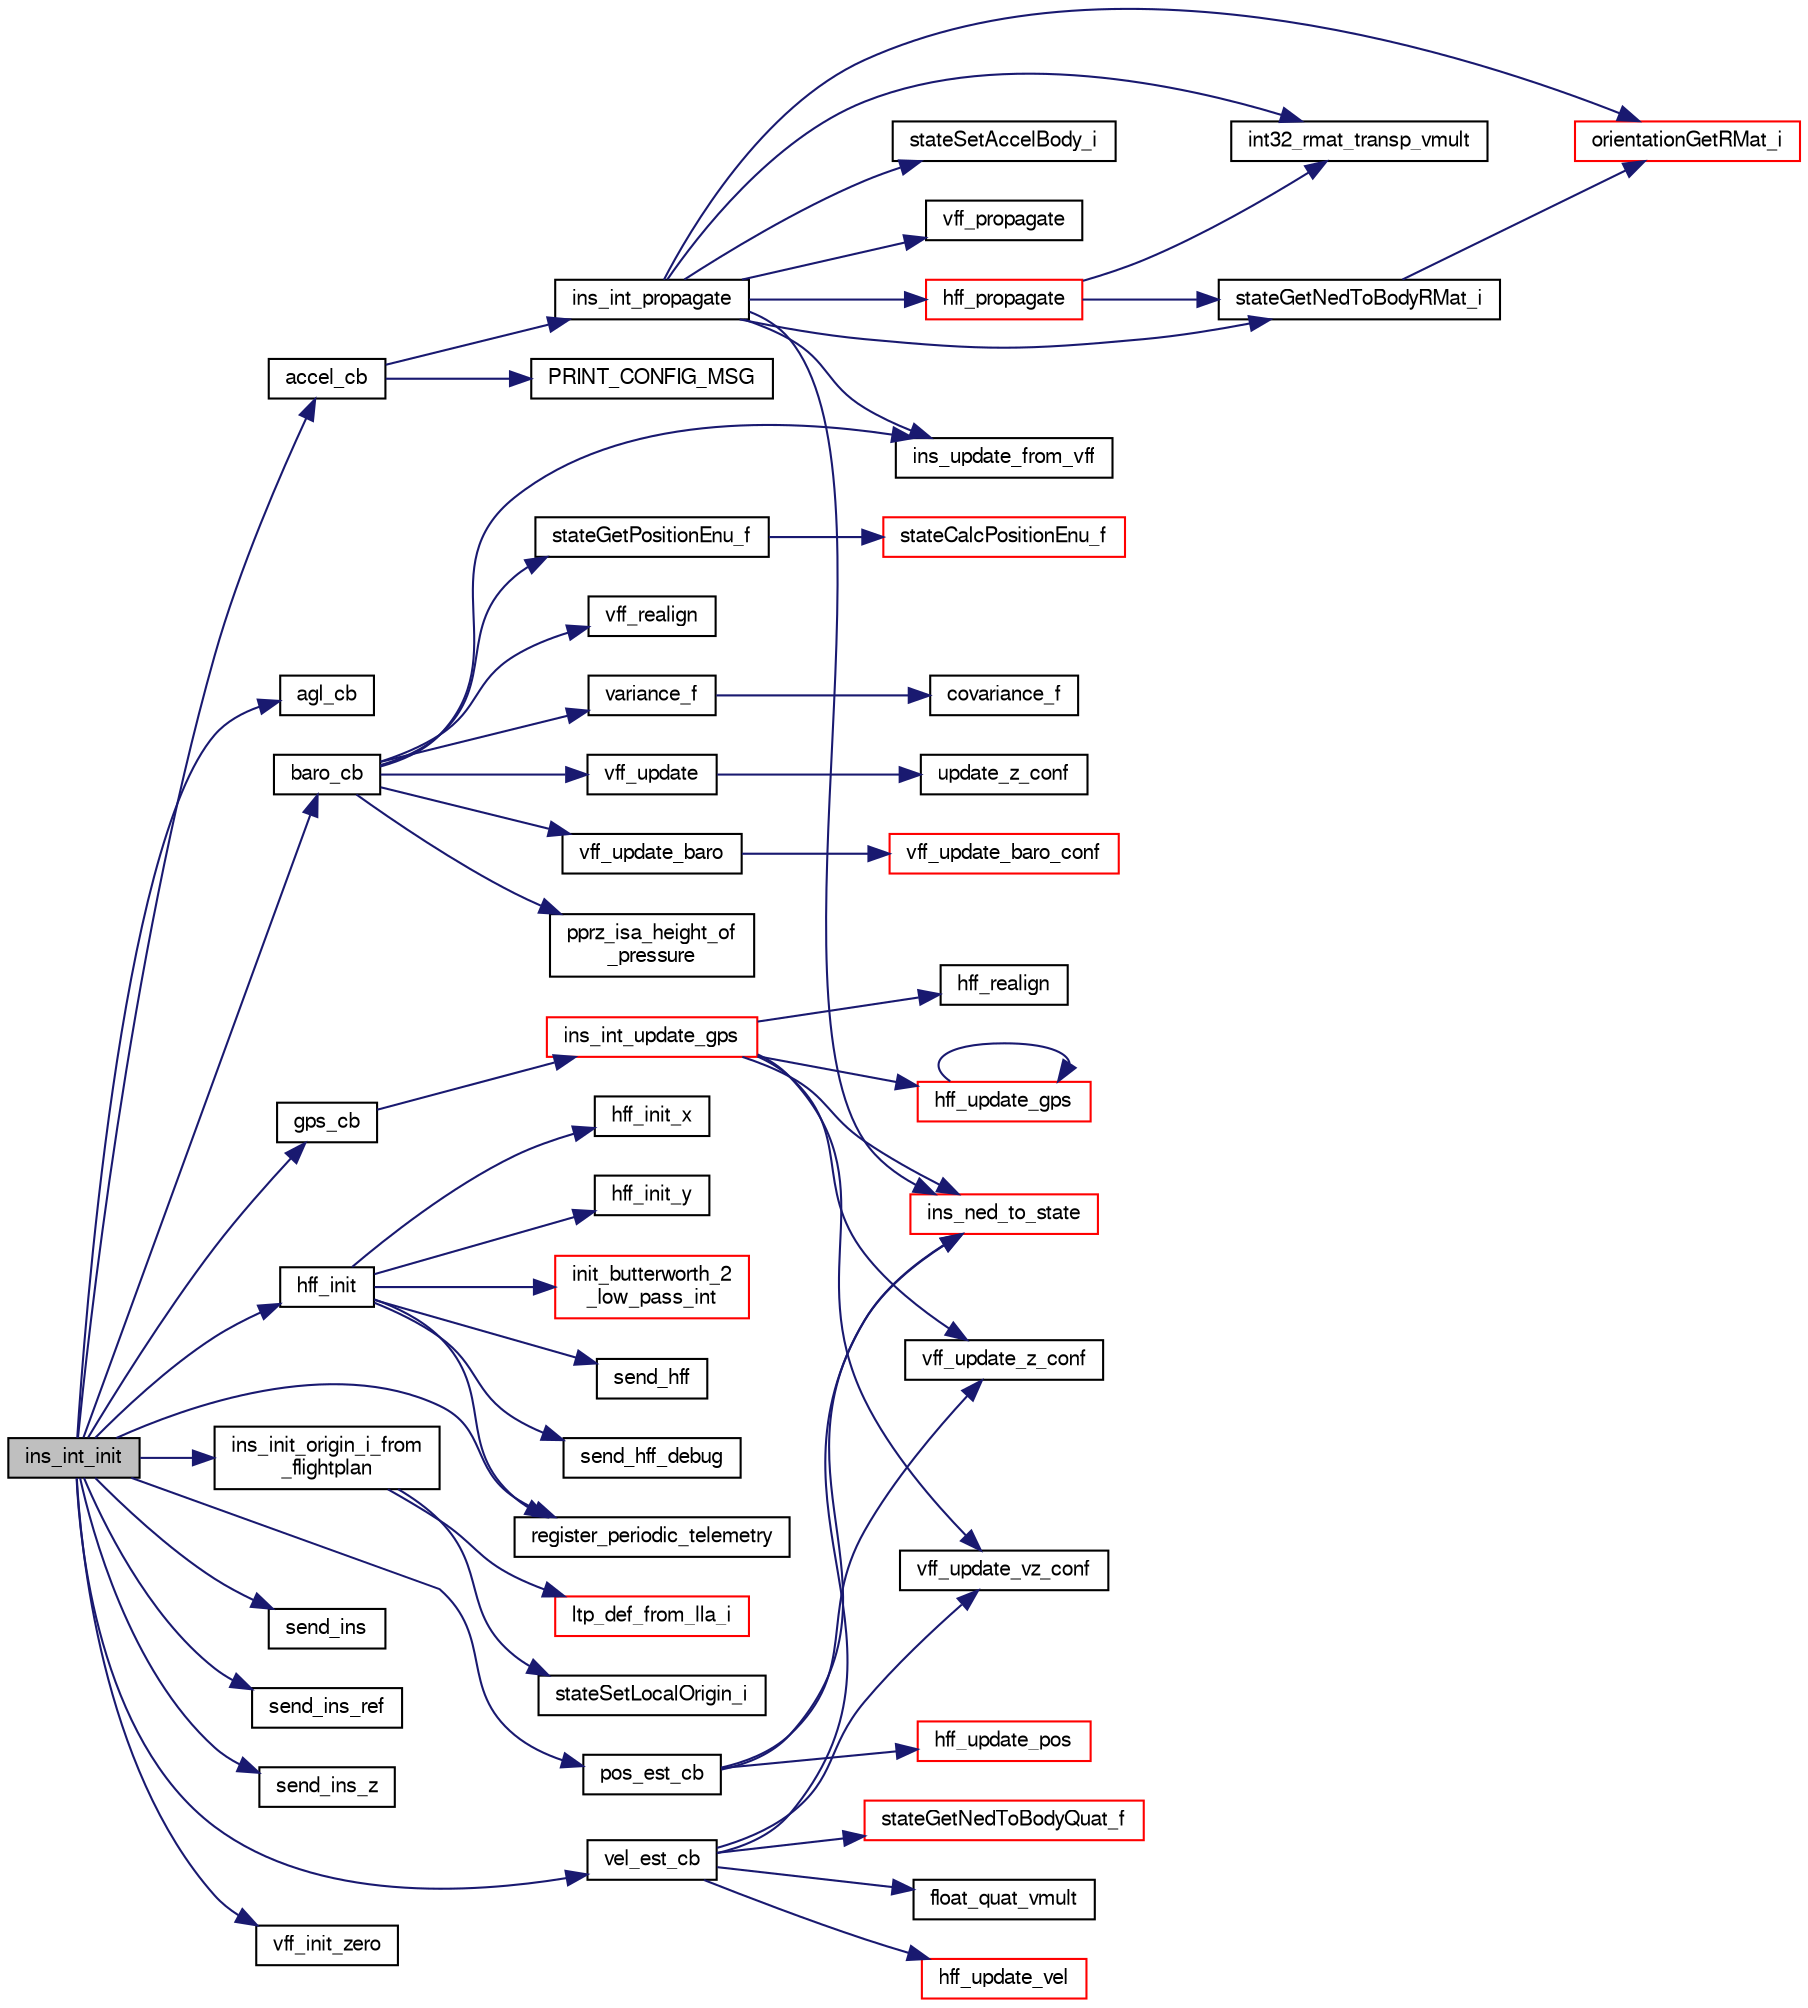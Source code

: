 digraph "ins_int_init"
{
  edge [fontname="FreeSans",fontsize="10",labelfontname="FreeSans",labelfontsize="10"];
  node [fontname="FreeSans",fontsize="10",shape=record];
  rankdir="LR";
  Node1 [label="ins_int_init",height=0.2,width=0.4,color="black", fillcolor="grey75", style="filled", fontcolor="black"];
  Node1 -> Node2 [color="midnightblue",fontsize="10",style="solid",fontname="FreeSans"];
  Node2 [label="accel_cb",height=0.2,width=0.4,color="black", fillcolor="white", style="filled",URL="$ins__int_8c.html#aacd6b1869f263f90a6f1fbe777a87793"];
  Node2 -> Node3 [color="midnightblue",fontsize="10",style="solid",fontname="FreeSans"];
  Node3 [label="ins_int_propagate",height=0.2,width=0.4,color="black", fillcolor="white", style="filled",URL="$ins__int_8c.html#a51c0c3198d953f37ad8340875e9f0c29"];
  Node3 -> Node4 [color="midnightblue",fontsize="10",style="solid",fontname="FreeSans"];
  Node4 [label="hff_propagate",height=0.2,width=0.4,color="red", fillcolor="white", style="filled",URL="$hf__float_8c.html#a9bdbdd8c70af4499734f76ebffbebd69"];
  Node4 -> Node5 [color="midnightblue",fontsize="10",style="solid",fontname="FreeSans"];
  Node5 [label="int32_rmat_transp_vmult",height=0.2,width=0.4,color="black", fillcolor="white", style="filled",URL="$group__math__algebra__int.html#gac992f3c60c036759941405f6e754b55b",tooltip="rotate 3D vector by transposed rotation matrix. "];
  Node4 -> Node6 [color="midnightblue",fontsize="10",style="solid",fontname="FreeSans"];
  Node6 [label="stateGetNedToBodyRMat_i",height=0.2,width=0.4,color="black", fillcolor="white", style="filled",URL="$group__state__attitude.html#ga7c541b9b2e6231ac9a11a9e21562a5b3",tooltip="Get vehicle body attitude rotation matrix (int). "];
  Node6 -> Node7 [color="midnightblue",fontsize="10",style="solid",fontname="FreeSans"];
  Node7 [label="orientationGetRMat_i",height=0.2,width=0.4,color="red", fillcolor="white", style="filled",URL="$group__math__orientation__representation.html#ga4d3e785c7decf12ad0331c6ec207ded7",tooltip="Get vehicle body attitude rotation matrix (int). "];
  Node3 -> Node8 [color="midnightblue",fontsize="10",style="solid",fontname="FreeSans"];
  Node8 [label="ins_ned_to_state",height=0.2,width=0.4,color="red", fillcolor="white", style="filled",URL="$ins__int_8c.html#a906e42c3bdc95d6fa78d129fbf20719e",tooltip="copy position and speed to state interface "];
  Node3 -> Node9 [color="midnightblue",fontsize="10",style="solid",fontname="FreeSans"];
  Node9 [label="ins_update_from_vff",height=0.2,width=0.4,color="black", fillcolor="white", style="filled",URL="$ins__int_8c.html#a1c58640eca6d3495200de79b4daf134c",tooltip="update ins state from vertical filter "];
  Node3 -> Node5 [color="midnightblue",fontsize="10",style="solid",fontname="FreeSans"];
  Node3 -> Node7 [color="midnightblue",fontsize="10",style="solid",fontname="FreeSans"];
  Node3 -> Node6 [color="midnightblue",fontsize="10",style="solid",fontname="FreeSans"];
  Node3 -> Node10 [color="midnightblue",fontsize="10",style="solid",fontname="FreeSans"];
  Node10 [label="stateSetAccelBody_i",height=0.2,width=0.4,color="black", fillcolor="white", style="filled",URL="$group__state__velocity.html#ga20df8dd6eb07f3e70051e3b9809b1e60",tooltip="Set acceleration in Body coordinates (int). "];
  Node3 -> Node11 [color="midnightblue",fontsize="10",style="solid",fontname="FreeSans"];
  Node11 [label="vff_propagate",height=0.2,width=0.4,color="black", fillcolor="white", style="filled",URL="$vf__extended__float_8c.html#aa41dcb159a3384aadce98d6f89e82eca",tooltip="Propagate the filter in time. "];
  Node2 -> Node12 [color="midnightblue",fontsize="10",style="solid",fontname="FreeSans"];
  Node12 [label="PRINT_CONFIG_MSG",height=0.2,width=0.4,color="black", fillcolor="white", style="filled",URL="$ins__vectornav_8c.html#aa01d3425df2eb0f33ced38c9d8fa8f05"];
  Node1 -> Node13 [color="midnightblue",fontsize="10",style="solid",fontname="FreeSans"];
  Node13 [label="agl_cb",height=0.2,width=0.4,color="black", fillcolor="white", style="filled",URL="$ins__int_8c.html#a7266d71f926f1ff406cde1f6067177ac",tooltip="agl_cb This callback handles all estimates of the height of the vehicle above the ground under it Thi..."];
  Node1 -> Node14 [color="midnightblue",fontsize="10",style="solid",fontname="FreeSans"];
  Node14 [label="baro_cb",height=0.2,width=0.4,color="black", fillcolor="white", style="filled",URL="$ins__int_8c.html#a92209191a3ecc53fc4adaafd0fe82933"];
  Node14 -> Node9 [color="midnightblue",fontsize="10",style="solid",fontname="FreeSans"];
  Node14 -> Node15 [color="midnightblue",fontsize="10",style="solid",fontname="FreeSans"];
  Node15 [label="pprz_isa_height_of\l_pressure",height=0.2,width=0.4,color="black", fillcolor="white", style="filled",URL="$group__math__isa.html#ga133268df708f6ee3b953bb291e8db342",tooltip="Get relative altitude from pressure (using simplified equation). "];
  Node14 -> Node16 [color="midnightblue",fontsize="10",style="solid",fontname="FreeSans"];
  Node16 [label="stateGetPositionEnu_f",height=0.2,width=0.4,color="black", fillcolor="white", style="filled",URL="$group__state__position.html#ga545d479db45e1a9711e59736b6d1309b",tooltip="Get position in local ENU coordinates (float). "];
  Node16 -> Node17 [color="midnightblue",fontsize="10",style="solid",fontname="FreeSans"];
  Node17 [label="stateCalcPositionEnu_f",height=0.2,width=0.4,color="red", fillcolor="white", style="filled",URL="$group__state__position.html#ga718066acd9581365ca5c2aacb29130fd"];
  Node14 -> Node18 [color="midnightblue",fontsize="10",style="solid",fontname="FreeSans"];
  Node18 [label="variance_f",height=0.2,width=0.4,color="black", fillcolor="white", style="filled",URL="$pprz__stat_8c.html#aef701f0d6d92883bf903cc4e8b20048e",tooltip="Compute the variance of an array of values (float). "];
  Node18 -> Node19 [color="midnightblue",fontsize="10",style="solid",fontname="FreeSans"];
  Node19 [label="covariance_f",height=0.2,width=0.4,color="black", fillcolor="white", style="filled",URL="$pprz__stat_8c.html#ac75c0169ede28d21ada6d51e7431ea18",tooltip="Compute the covariance of two arrays V(X) = E[(X-E[X])(Y-E[Y])] = E[XY] - E[X]E[Y] where E[X] is the ..."];
  Node14 -> Node20 [color="midnightblue",fontsize="10",style="solid",fontname="FreeSans"];
  Node20 [label="vff_realign",height=0.2,width=0.4,color="black", fillcolor="white", style="filled",URL="$vf__extended__float_8c.html#a9871b34cda71fc04b9e312b8ce4f11af"];
  Node14 -> Node21 [color="midnightblue",fontsize="10",style="solid",fontname="FreeSans"];
  Node21 [label="vff_update",height=0.2,width=0.4,color="black", fillcolor="white", style="filled",URL="$vf__float_8c.html#a067f2a1bed73d1940c35450706a56265"];
  Node21 -> Node22 [color="midnightblue",fontsize="10",style="solid",fontname="FreeSans"];
  Node22 [label="update_z_conf",height=0.2,width=0.4,color="black", fillcolor="white", style="filled",URL="$vf__float_8c.html#aafd7012999c4a5c623b6b6f311ec595a",tooltip="Update altitude. "];
  Node14 -> Node23 [color="midnightblue",fontsize="10",style="solid",fontname="FreeSans"];
  Node23 [label="vff_update_baro",height=0.2,width=0.4,color="black", fillcolor="white", style="filled",URL="$vf__extended__float_8c.html#a94b26d899a6d7ca4e26cb7df3f45ef49"];
  Node23 -> Node24 [color="midnightblue",fontsize="10",style="solid",fontname="FreeSans"];
  Node24 [label="vff_update_baro_conf",height=0.2,width=0.4,color="red", fillcolor="white", style="filled",URL="$vf__extended__float_8c.html#aa7f8c70d85481ee00728646ab5d82e2a"];
  Node1 -> Node25 [color="midnightblue",fontsize="10",style="solid",fontname="FreeSans"];
  Node25 [label="gps_cb",height=0.2,width=0.4,color="black", fillcolor="white", style="filled",URL="$ins__int_8c.html#a1c1656ce80fe1f1ad49fea691164dbf8"];
  Node25 -> Node26 [color="midnightblue",fontsize="10",style="solid",fontname="FreeSans"];
  Node26 [label="ins_int_update_gps",height=0.2,width=0.4,color="red", fillcolor="white", style="filled",URL="$ins__int_8c.html#a54df8c17ccf7a20d6ca09ad0b8f45db3"];
  Node26 -> Node27 [color="midnightblue",fontsize="10",style="solid",fontname="FreeSans"];
  Node27 [label="hff_realign",height=0.2,width=0.4,color="black", fillcolor="white", style="filled",URL="$hf__float_8c.html#acb140c9500b7043677ca01d5ffa184df"];
  Node26 -> Node28 [color="midnightblue",fontsize="10",style="solid",fontname="FreeSans"];
  Node28 [label="hff_update_gps",height=0.2,width=0.4,color="red", fillcolor="white", style="filled",URL="$hf__float_8c.html#a72f310874029d3bec298c7161601a57e"];
  Node28 -> Node28 [color="midnightblue",fontsize="10",style="solid",fontname="FreeSans"];
  Node26 -> Node8 [color="midnightblue",fontsize="10",style="solid",fontname="FreeSans"];
  Node26 -> Node29 [color="midnightblue",fontsize="10",style="solid",fontname="FreeSans"];
  Node29 [label="vff_update_vz_conf",height=0.2,width=0.4,color="black", fillcolor="white", style="filled",URL="$vf__extended__float_8c.html#a7d74fd7f8f95cece04e3c147e409f935"];
  Node26 -> Node30 [color="midnightblue",fontsize="10",style="solid",fontname="FreeSans"];
  Node30 [label="vff_update_z_conf",height=0.2,width=0.4,color="black", fillcolor="white", style="filled",URL="$vf__extended__float_8c.html#a383a56a1eaa73890c3b6ca0599c3fb67"];
  Node1 -> Node31 [color="midnightblue",fontsize="10",style="solid",fontname="FreeSans"];
  Node31 [label="hff_init",height=0.2,width=0.4,color="black", fillcolor="white", style="filled",URL="$hf__float_8c.html#a1ad0e0d6066d9ff6c02c42ef09cdd65d"];
  Node31 -> Node32 [color="midnightblue",fontsize="10",style="solid",fontname="FreeSans"];
  Node32 [label="hff_init_x",height=0.2,width=0.4,color="black", fillcolor="white", style="filled",URL="$hf__float_8c.html#a896f5d91e6dfb6576822aa447ee9912a"];
  Node31 -> Node33 [color="midnightblue",fontsize="10",style="solid",fontname="FreeSans"];
  Node33 [label="hff_init_y",height=0.2,width=0.4,color="black", fillcolor="white", style="filled",URL="$hf__float_8c.html#a4f94aa362fb2f73abf4bf1cf1a3a8a52"];
  Node31 -> Node34 [color="midnightblue",fontsize="10",style="solid",fontname="FreeSans"];
  Node34 [label="init_butterworth_2\l_low_pass_int",height=0.2,width=0.4,color="red", fillcolor="white", style="filled",URL="$low__pass__filter_8h.html#a1909d1e3c0d2c64a4df66cecea703e33",tooltip="Init a second order Butterworth filter. "];
  Node31 -> Node35 [color="midnightblue",fontsize="10",style="solid",fontname="FreeSans"];
  Node35 [label="register_periodic_telemetry",height=0.2,width=0.4,color="black", fillcolor="white", style="filled",URL="$telemetry_8c.html#a8b8cf43739f06c54d16370c141b541a0",tooltip="Register a telemetry callback function. "];
  Node31 -> Node36 [color="midnightblue",fontsize="10",style="solid",fontname="FreeSans"];
  Node36 [label="send_hff",height=0.2,width=0.4,color="black", fillcolor="white", style="filled",URL="$hf__float_8c.html#ac22beeff1d0cdeb75532e189652acba9"];
  Node31 -> Node37 [color="midnightblue",fontsize="10",style="solid",fontname="FreeSans"];
  Node37 [label="send_hff_debug",height=0.2,width=0.4,color="black", fillcolor="white", style="filled",URL="$hf__float_8c.html#ab7c0281d7bcfb87c6d68f296aa216163"];
  Node1 -> Node38 [color="midnightblue",fontsize="10",style="solid",fontname="FreeSans"];
  Node38 [label="ins_init_origin_i_from\l_flightplan",height=0.2,width=0.4,color="black", fillcolor="white", style="filled",URL="$ins_8c.html#ac9ba03cf9d41e4536c73f218d3439e76",tooltip="initialize the local origin (ltp_def in fixed point) from flight plan position "];
  Node38 -> Node39 [color="midnightblue",fontsize="10",style="solid",fontname="FreeSans"];
  Node39 [label="ltp_def_from_lla_i",height=0.2,width=0.4,color="red", fillcolor="white", style="filled",URL="$group__math__geodetic__int.html#gaf0b761a4e44c92481ac96b623c34ef70"];
  Node38 -> Node40 [color="midnightblue",fontsize="10",style="solid",fontname="FreeSans"];
  Node40 [label="stateSetLocalOrigin_i",height=0.2,width=0.4,color="black", fillcolor="white", style="filled",URL="$group__state__position.html#gacc086fcd500269371c8c6eabbf3d557e",tooltip="Set the local (flat earth) coordinate frame origin (int). "];
  Node1 -> Node41 [color="midnightblue",fontsize="10",style="solid",fontname="FreeSans"];
  Node41 [label="pos_est_cb",height=0.2,width=0.4,color="black", fillcolor="white", style="filled",URL="$ins__int_8c.html#ad26e136ef8d38004d7479a6e3528623e"];
  Node41 -> Node42 [color="midnightblue",fontsize="10",style="solid",fontname="FreeSans"];
  Node42 [label="hff_update_pos",height=0.2,width=0.4,color="red", fillcolor="white", style="filled",URL="$hf__float_8c.html#aebc6ad05bcec6d17a462c427ac9a07a0",tooltip="Update position. "];
  Node41 -> Node8 [color="midnightblue",fontsize="10",style="solid",fontname="FreeSans"];
  Node41 -> Node30 [color="midnightblue",fontsize="10",style="solid",fontname="FreeSans"];
  Node1 -> Node35 [color="midnightblue",fontsize="10",style="solid",fontname="FreeSans"];
  Node1 -> Node43 [color="midnightblue",fontsize="10",style="solid",fontname="FreeSans"];
  Node43 [label="send_ins",height=0.2,width=0.4,color="black", fillcolor="white", style="filled",URL="$ins__int_8c.html#a2ba079af519dd03472aa3e6019b3a91f"];
  Node1 -> Node44 [color="midnightblue",fontsize="10",style="solid",fontname="FreeSans"];
  Node44 [label="send_ins_ref",height=0.2,width=0.4,color="black", fillcolor="white", style="filled",URL="$ins__int_8c.html#a6f4ee4900038e15bf441a679acfa913a"];
  Node1 -> Node45 [color="midnightblue",fontsize="10",style="solid",fontname="FreeSans"];
  Node45 [label="send_ins_z",height=0.2,width=0.4,color="black", fillcolor="white", style="filled",URL="$ins__int_8c.html#a779c8daa5c837af54a2a999a8e3cae24"];
  Node1 -> Node46 [color="midnightblue",fontsize="10",style="solid",fontname="FreeSans"];
  Node46 [label="vel_est_cb",height=0.2,width=0.4,color="black", fillcolor="white", style="filled",URL="$ins__int_8c.html#ab7a554a8b8a96f387e80452251fc404f"];
  Node46 -> Node47 [color="midnightblue",fontsize="10",style="solid",fontname="FreeSans"];
  Node47 [label="float_quat_vmult",height=0.2,width=0.4,color="black", fillcolor="white", style="filled",URL="$group__math__algebra__float.html#gaba11f83e0b801a4b10a5f4b417eca171",tooltip="rotate 3D vector by quaternion. "];
  Node46 -> Node48 [color="midnightblue",fontsize="10",style="solid",fontname="FreeSans"];
  Node48 [label="hff_update_vel",height=0.2,width=0.4,color="red", fillcolor="white", style="filled",URL="$hf__float_8c.html#a9ff927aa8ccc5c01b188bf11e728ae33"];
  Node46 -> Node8 [color="midnightblue",fontsize="10",style="solid",fontname="FreeSans"];
  Node46 -> Node49 [color="midnightblue",fontsize="10",style="solid",fontname="FreeSans"];
  Node49 [label="stateGetNedToBodyQuat_f",height=0.2,width=0.4,color="red", fillcolor="white", style="filled",URL="$group__state__attitude.html#gae03bd8f94b7150506835b77060b73311",tooltip="Get vehicle body attitude quaternion (float). "];
  Node46 -> Node29 [color="midnightblue",fontsize="10",style="solid",fontname="FreeSans"];
  Node1 -> Node50 [color="midnightblue",fontsize="10",style="solid",fontname="FreeSans"];
  Node50 [label="vff_init_zero",height=0.2,width=0.4,color="black", fillcolor="white", style="filled",URL="$vf__extended__float_8c.html#a2358072559748851df8c44c975c43ebb"];
}
